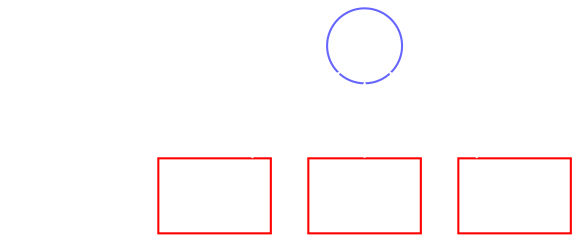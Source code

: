 digraph {
    graph [
        bgcolor="#00000000",
        rankdir=BT,
        ];
    node [color=white, fontcolor="#FFFFFF"];
    edge [color=white];

    w [shape=box];
    x [shape=box, color="#FF0000FF"];
    y [shape=box, color="#FF0000FF"];
    z [shape=box, color="#FF0000FF"];
    f1 [label="f", shape=circle];
    f2 [label="f", shape=circle, color="#6666FFFF"];

    w -> f1;
    x -> f2;
    y -> f2;
    z -> f2;
}
